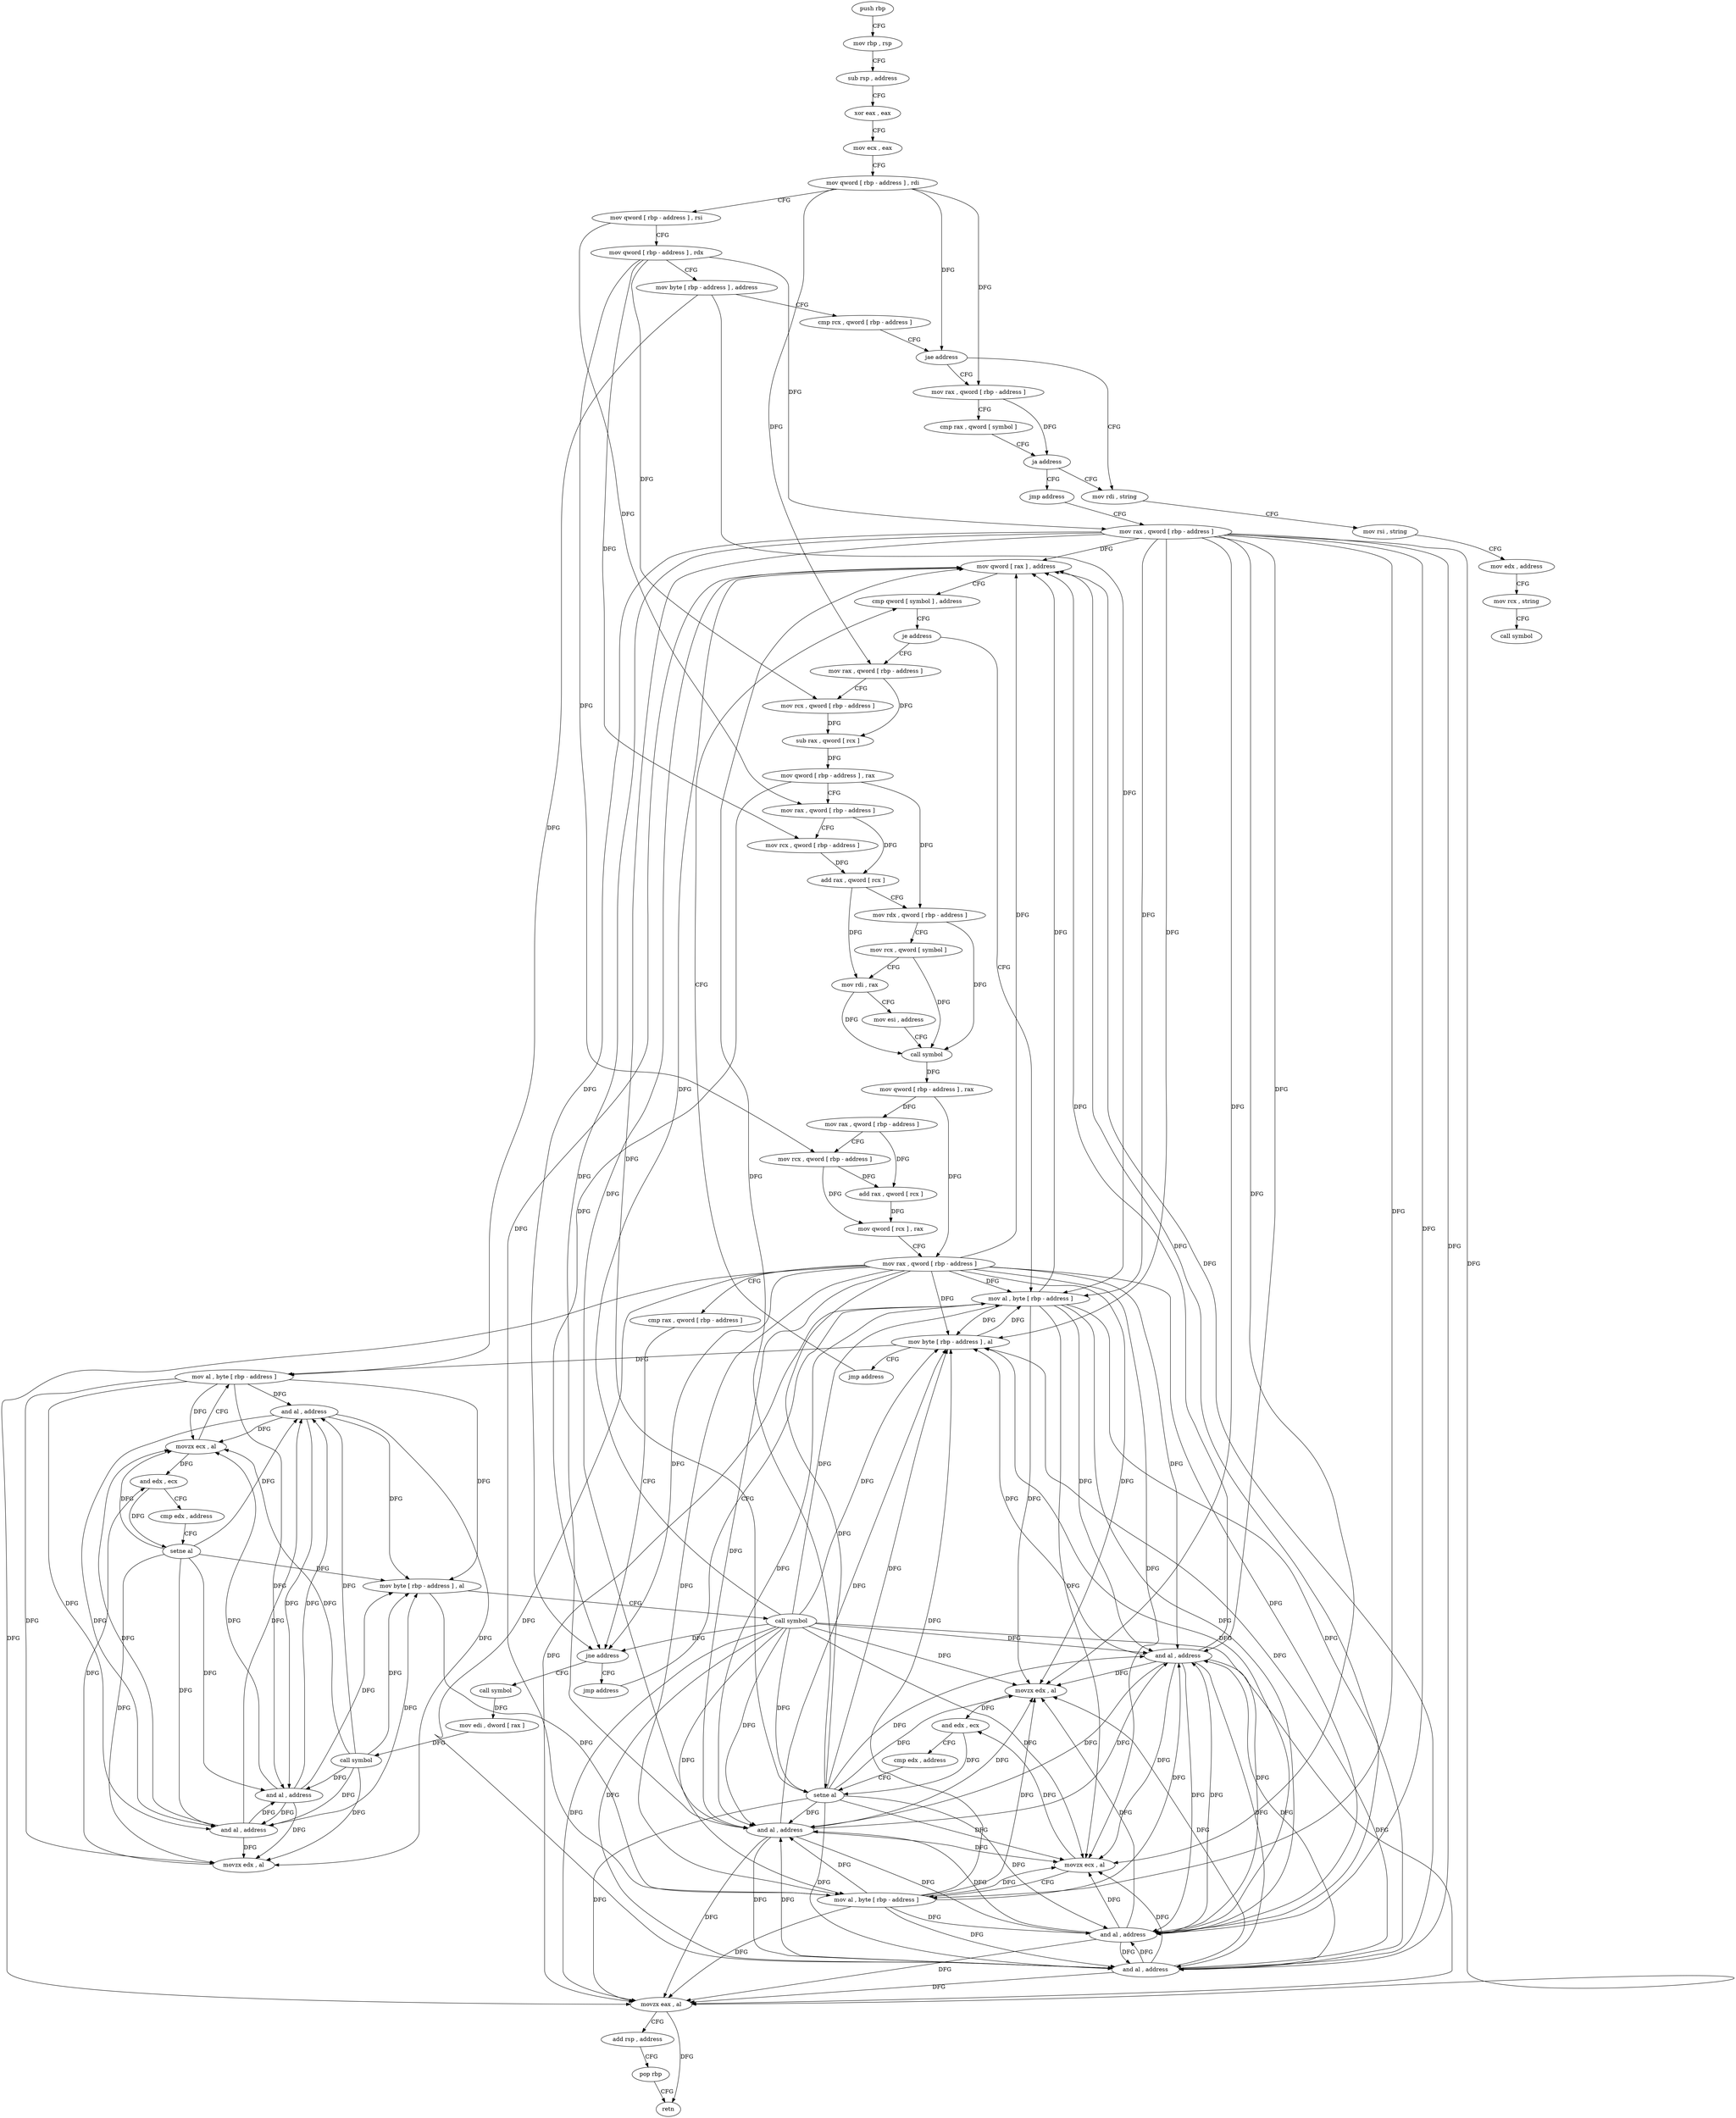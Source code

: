 digraph "func" {
"4218256" [label = "push rbp" ]
"4218257" [label = "mov rbp , rsp" ]
"4218260" [label = "sub rsp , address" ]
"4218264" [label = "xor eax , eax" ]
"4218266" [label = "mov ecx , eax" ]
"4218268" [label = "mov qword [ rbp - address ] , rdi" ]
"4218272" [label = "mov qword [ rbp - address ] , rsi" ]
"4218276" [label = "mov qword [ rbp - address ] , rdx" ]
"4218280" [label = "mov byte [ rbp - address ] , address" ]
"4218284" [label = "cmp rcx , qword [ rbp - address ]" ]
"4218288" [label = "jae address" ]
"4218317" [label = "mov rdi , string" ]
"4218294" [label = "mov rax , qword [ rbp - address ]" ]
"4218327" [label = "mov rsi , string" ]
"4218337" [label = "mov edx , address" ]
"4218342" [label = "mov rcx , string" ]
"4218352" [label = "call symbol" ]
"4218298" [label = "cmp rax , qword [ symbol ]" ]
"4218306" [label = "ja address" ]
"4218312" [label = "jmp address" ]
"4218357" [label = "mov rax , qword [ rbp - address ]" ]
"4218361" [label = "mov qword [ rax ] , address" ]
"4218368" [label = "cmp qword [ symbol ] , address" ]
"4218545" [label = "mov al , byte [ rbp - address ]" ]
"4218548" [label = "and al , address" ]
"4218550" [label = "movzx eax , al" ]
"4218553" [label = "add rsp , address" ]
"4218557" [label = "pop rbp" ]
"4218558" [label = "retn" ]
"4218383" [label = "mov rax , qword [ rbp - address ]" ]
"4218387" [label = "mov rcx , qword [ rbp - address ]" ]
"4218391" [label = "sub rax , qword [ rcx ]" ]
"4218394" [label = "mov qword [ rbp - address ] , rax" ]
"4218398" [label = "mov rax , qword [ rbp - address ]" ]
"4218402" [label = "mov rcx , qword [ rbp - address ]" ]
"4218406" [label = "add rax , qword [ rcx ]" ]
"4218409" [label = "mov rdx , qword [ rbp - address ]" ]
"4218413" [label = "mov rcx , qword [ symbol ]" ]
"4218421" [label = "mov rdi , rax" ]
"4218424" [label = "mov esi , address" ]
"4218429" [label = "call symbol" ]
"4218434" [label = "mov qword [ rbp - address ] , rax" ]
"4218438" [label = "mov rax , qword [ rbp - address ]" ]
"4218442" [label = "mov rcx , qword [ rbp - address ]" ]
"4218446" [label = "add rax , qword [ rcx ]" ]
"4218449" [label = "mov qword [ rcx ] , rax" ]
"4218452" [label = "mov rax , qword [ rbp - address ]" ]
"4218456" [label = "cmp rax , qword [ rbp - address ]" ]
"4218460" [label = "jne address" ]
"4218471" [label = "call symbol" ]
"4218466" [label = "jmp address" ]
"4218476" [label = "mov edi , dword [ rax ]" ]
"4218478" [label = "call symbol" ]
"4218483" [label = "and al , address" ]
"4218485" [label = "movzx ecx , al" ]
"4218488" [label = "mov al , byte [ rbp - address ]" ]
"4218491" [label = "and al , address" ]
"4218493" [label = "movzx edx , al" ]
"4218496" [label = "and edx , ecx" ]
"4218498" [label = "cmp edx , address" ]
"4218501" [label = "setne al" ]
"4218504" [label = "and al , address" ]
"4218506" [label = "mov byte [ rbp - address ] , al" ]
"4218509" [label = "call symbol" ]
"4218514" [label = "and al , address" ]
"4218516" [label = "movzx ecx , al" ]
"4218519" [label = "mov al , byte [ rbp - address ]" ]
"4218522" [label = "and al , address" ]
"4218524" [label = "movzx edx , al" ]
"4218527" [label = "and edx , ecx" ]
"4218529" [label = "cmp edx , address" ]
"4218532" [label = "setne al" ]
"4218535" [label = "and al , address" ]
"4218537" [label = "mov byte [ rbp - address ] , al" ]
"4218540" [label = "jmp address" ]
"4218377" [label = "je address" ]
"4218256" -> "4218257" [ label = "CFG" ]
"4218257" -> "4218260" [ label = "CFG" ]
"4218260" -> "4218264" [ label = "CFG" ]
"4218264" -> "4218266" [ label = "CFG" ]
"4218266" -> "4218268" [ label = "CFG" ]
"4218268" -> "4218272" [ label = "CFG" ]
"4218268" -> "4218288" [ label = "DFG" ]
"4218268" -> "4218294" [ label = "DFG" ]
"4218268" -> "4218383" [ label = "DFG" ]
"4218272" -> "4218276" [ label = "CFG" ]
"4218272" -> "4218398" [ label = "DFG" ]
"4218276" -> "4218280" [ label = "CFG" ]
"4218276" -> "4218357" [ label = "DFG" ]
"4218276" -> "4218387" [ label = "DFG" ]
"4218276" -> "4218402" [ label = "DFG" ]
"4218276" -> "4218442" [ label = "DFG" ]
"4218280" -> "4218284" [ label = "CFG" ]
"4218280" -> "4218545" [ label = "DFG" ]
"4218280" -> "4218488" [ label = "DFG" ]
"4218284" -> "4218288" [ label = "CFG" ]
"4218288" -> "4218317" [ label = "CFG" ]
"4218288" -> "4218294" [ label = "CFG" ]
"4218317" -> "4218327" [ label = "CFG" ]
"4218294" -> "4218298" [ label = "CFG" ]
"4218294" -> "4218306" [ label = "DFG" ]
"4218327" -> "4218337" [ label = "CFG" ]
"4218337" -> "4218342" [ label = "CFG" ]
"4218342" -> "4218352" [ label = "CFG" ]
"4218298" -> "4218306" [ label = "CFG" ]
"4218306" -> "4218317" [ label = "CFG" ]
"4218306" -> "4218312" [ label = "CFG" ]
"4218312" -> "4218357" [ label = "CFG" ]
"4218357" -> "4218361" [ label = "DFG" ]
"4218357" -> "4218545" [ label = "DFG" ]
"4218357" -> "4218548" [ label = "DFG" ]
"4218357" -> "4218550" [ label = "DFG" ]
"4218357" -> "4218460" [ label = "DFG" ]
"4218357" -> "4218514" [ label = "DFG" ]
"4218357" -> "4218516" [ label = "DFG" ]
"4218357" -> "4218519" [ label = "DFG" ]
"4218357" -> "4218522" [ label = "DFG" ]
"4218357" -> "4218524" [ label = "DFG" ]
"4218357" -> "4218532" [ label = "DFG" ]
"4218357" -> "4218535" [ label = "DFG" ]
"4218357" -> "4218537" [ label = "DFG" ]
"4218361" -> "4218368" [ label = "CFG" ]
"4218368" -> "4218377" [ label = "CFG" ]
"4218545" -> "4218548" [ label = "DFG" ]
"4218545" -> "4218361" [ label = "DFG" ]
"4218545" -> "4218550" [ label = "DFG" ]
"4218545" -> "4218514" [ label = "DFG" ]
"4218545" -> "4218516" [ label = "DFG" ]
"4218545" -> "4218522" [ label = "DFG" ]
"4218545" -> "4218524" [ label = "DFG" ]
"4218545" -> "4218535" [ label = "DFG" ]
"4218545" -> "4218537" [ label = "DFG" ]
"4218548" -> "4218550" [ label = "DFG" ]
"4218548" -> "4218361" [ label = "DFG" ]
"4218548" -> "4218514" [ label = "DFG" ]
"4218548" -> "4218516" [ label = "DFG" ]
"4218548" -> "4218522" [ label = "DFG" ]
"4218548" -> "4218524" [ label = "DFG" ]
"4218548" -> "4218535" [ label = "DFG" ]
"4218548" -> "4218537" [ label = "DFG" ]
"4218550" -> "4218553" [ label = "CFG" ]
"4218550" -> "4218558" [ label = "DFG" ]
"4218553" -> "4218557" [ label = "CFG" ]
"4218557" -> "4218558" [ label = "CFG" ]
"4218383" -> "4218387" [ label = "CFG" ]
"4218383" -> "4218391" [ label = "DFG" ]
"4218387" -> "4218391" [ label = "DFG" ]
"4218391" -> "4218394" [ label = "DFG" ]
"4218394" -> "4218398" [ label = "CFG" ]
"4218394" -> "4218409" [ label = "DFG" ]
"4218394" -> "4218460" [ label = "DFG" ]
"4218398" -> "4218402" [ label = "CFG" ]
"4218398" -> "4218406" [ label = "DFG" ]
"4218402" -> "4218406" [ label = "DFG" ]
"4218406" -> "4218409" [ label = "CFG" ]
"4218406" -> "4218421" [ label = "DFG" ]
"4218409" -> "4218413" [ label = "CFG" ]
"4218409" -> "4218429" [ label = "DFG" ]
"4218413" -> "4218421" [ label = "CFG" ]
"4218413" -> "4218429" [ label = "DFG" ]
"4218421" -> "4218424" [ label = "CFG" ]
"4218421" -> "4218429" [ label = "DFG" ]
"4218424" -> "4218429" [ label = "CFG" ]
"4218429" -> "4218434" [ label = "DFG" ]
"4218434" -> "4218438" [ label = "DFG" ]
"4218434" -> "4218452" [ label = "DFG" ]
"4218438" -> "4218442" [ label = "CFG" ]
"4218438" -> "4218446" [ label = "DFG" ]
"4218442" -> "4218446" [ label = "DFG" ]
"4218442" -> "4218449" [ label = "DFG" ]
"4218446" -> "4218449" [ label = "DFG" ]
"4218449" -> "4218452" [ label = "CFG" ]
"4218452" -> "4218456" [ label = "CFG" ]
"4218452" -> "4218361" [ label = "DFG" ]
"4218452" -> "4218548" [ label = "DFG" ]
"4218452" -> "4218550" [ label = "DFG" ]
"4218452" -> "4218545" [ label = "DFG" ]
"4218452" -> "4218460" [ label = "DFG" ]
"4218452" -> "4218514" [ label = "DFG" ]
"4218452" -> "4218516" [ label = "DFG" ]
"4218452" -> "4218519" [ label = "DFG" ]
"4218452" -> "4218522" [ label = "DFG" ]
"4218452" -> "4218524" [ label = "DFG" ]
"4218452" -> "4218532" [ label = "DFG" ]
"4218452" -> "4218535" [ label = "DFG" ]
"4218452" -> "4218537" [ label = "DFG" ]
"4218456" -> "4218460" [ label = "CFG" ]
"4218460" -> "4218471" [ label = "CFG" ]
"4218460" -> "4218466" [ label = "CFG" ]
"4218471" -> "4218476" [ label = "DFG" ]
"4218466" -> "4218545" [ label = "CFG" ]
"4218476" -> "4218478" [ label = "DFG" ]
"4218478" -> "4218483" [ label = "DFG" ]
"4218478" -> "4218485" [ label = "DFG" ]
"4218478" -> "4218491" [ label = "DFG" ]
"4218478" -> "4218493" [ label = "DFG" ]
"4218478" -> "4218504" [ label = "DFG" ]
"4218478" -> "4218506" [ label = "DFG" ]
"4218483" -> "4218485" [ label = "DFG" ]
"4218483" -> "4218491" [ label = "DFG" ]
"4218483" -> "4218493" [ label = "DFG" ]
"4218483" -> "4218504" [ label = "DFG" ]
"4218483" -> "4218506" [ label = "DFG" ]
"4218485" -> "4218488" [ label = "CFG" ]
"4218485" -> "4218496" [ label = "DFG" ]
"4218488" -> "4218491" [ label = "DFG" ]
"4218488" -> "4218483" [ label = "DFG" ]
"4218488" -> "4218485" [ label = "DFG" ]
"4218488" -> "4218493" [ label = "DFG" ]
"4218488" -> "4218504" [ label = "DFG" ]
"4218488" -> "4218506" [ label = "DFG" ]
"4218491" -> "4218493" [ label = "DFG" ]
"4218491" -> "4218483" [ label = "DFG" ]
"4218491" -> "4218485" [ label = "DFG" ]
"4218491" -> "4218504" [ label = "DFG" ]
"4218491" -> "4218506" [ label = "DFG" ]
"4218493" -> "4218496" [ label = "DFG" ]
"4218496" -> "4218498" [ label = "CFG" ]
"4218496" -> "4218501" [ label = "DFG" ]
"4218498" -> "4218501" [ label = "CFG" ]
"4218501" -> "4218504" [ label = "DFG" ]
"4218501" -> "4218483" [ label = "DFG" ]
"4218501" -> "4218485" [ label = "DFG" ]
"4218501" -> "4218491" [ label = "DFG" ]
"4218501" -> "4218493" [ label = "DFG" ]
"4218501" -> "4218506" [ label = "DFG" ]
"4218504" -> "4218506" [ label = "DFG" ]
"4218504" -> "4218483" [ label = "DFG" ]
"4218504" -> "4218485" [ label = "DFG" ]
"4218504" -> "4218491" [ label = "DFG" ]
"4218504" -> "4218493" [ label = "DFG" ]
"4218506" -> "4218509" [ label = "CFG" ]
"4218506" -> "4218519" [ label = "DFG" ]
"4218509" -> "4218514" [ label = "DFG" ]
"4218509" -> "4218361" [ label = "DFG" ]
"4218509" -> "4218548" [ label = "DFG" ]
"4218509" -> "4218550" [ label = "DFG" ]
"4218509" -> "4218545" [ label = "DFG" ]
"4218509" -> "4218460" [ label = "DFG" ]
"4218509" -> "4218516" [ label = "DFG" ]
"4218509" -> "4218519" [ label = "DFG" ]
"4218509" -> "4218522" [ label = "DFG" ]
"4218509" -> "4218524" [ label = "DFG" ]
"4218509" -> "4218532" [ label = "DFG" ]
"4218509" -> "4218535" [ label = "DFG" ]
"4218509" -> "4218537" [ label = "DFG" ]
"4218514" -> "4218516" [ label = "DFG" ]
"4218514" -> "4218361" [ label = "DFG" ]
"4218514" -> "4218548" [ label = "DFG" ]
"4218514" -> "4218550" [ label = "DFG" ]
"4218514" -> "4218522" [ label = "DFG" ]
"4218514" -> "4218524" [ label = "DFG" ]
"4218514" -> "4218535" [ label = "DFG" ]
"4218514" -> "4218537" [ label = "DFG" ]
"4218516" -> "4218519" [ label = "CFG" ]
"4218516" -> "4218527" [ label = "DFG" ]
"4218519" -> "4218522" [ label = "DFG" ]
"4218519" -> "4218361" [ label = "DFG" ]
"4218519" -> "4218548" [ label = "DFG" ]
"4218519" -> "4218550" [ label = "DFG" ]
"4218519" -> "4218514" [ label = "DFG" ]
"4218519" -> "4218516" [ label = "DFG" ]
"4218519" -> "4218524" [ label = "DFG" ]
"4218519" -> "4218535" [ label = "DFG" ]
"4218519" -> "4218537" [ label = "DFG" ]
"4218522" -> "4218524" [ label = "DFG" ]
"4218522" -> "4218361" [ label = "DFG" ]
"4218522" -> "4218548" [ label = "DFG" ]
"4218522" -> "4218550" [ label = "DFG" ]
"4218522" -> "4218514" [ label = "DFG" ]
"4218522" -> "4218516" [ label = "DFG" ]
"4218522" -> "4218535" [ label = "DFG" ]
"4218522" -> "4218537" [ label = "DFG" ]
"4218524" -> "4218527" [ label = "DFG" ]
"4218527" -> "4218529" [ label = "CFG" ]
"4218527" -> "4218532" [ label = "DFG" ]
"4218529" -> "4218532" [ label = "CFG" ]
"4218532" -> "4218535" [ label = "DFG" ]
"4218532" -> "4218361" [ label = "DFG" ]
"4218532" -> "4218548" [ label = "DFG" ]
"4218532" -> "4218550" [ label = "DFG" ]
"4218532" -> "4218514" [ label = "DFG" ]
"4218532" -> "4218516" [ label = "DFG" ]
"4218532" -> "4218522" [ label = "DFG" ]
"4218532" -> "4218524" [ label = "DFG" ]
"4218532" -> "4218537" [ label = "DFG" ]
"4218535" -> "4218537" [ label = "DFG" ]
"4218535" -> "4218361" [ label = "DFG" ]
"4218535" -> "4218548" [ label = "DFG" ]
"4218535" -> "4218550" [ label = "DFG" ]
"4218535" -> "4218514" [ label = "DFG" ]
"4218535" -> "4218516" [ label = "DFG" ]
"4218535" -> "4218522" [ label = "DFG" ]
"4218535" -> "4218524" [ label = "DFG" ]
"4218537" -> "4218540" [ label = "CFG" ]
"4218537" -> "4218545" [ label = "DFG" ]
"4218537" -> "4218488" [ label = "DFG" ]
"4218540" -> "4218368" [ label = "CFG" ]
"4218377" -> "4218545" [ label = "CFG" ]
"4218377" -> "4218383" [ label = "CFG" ]
}
